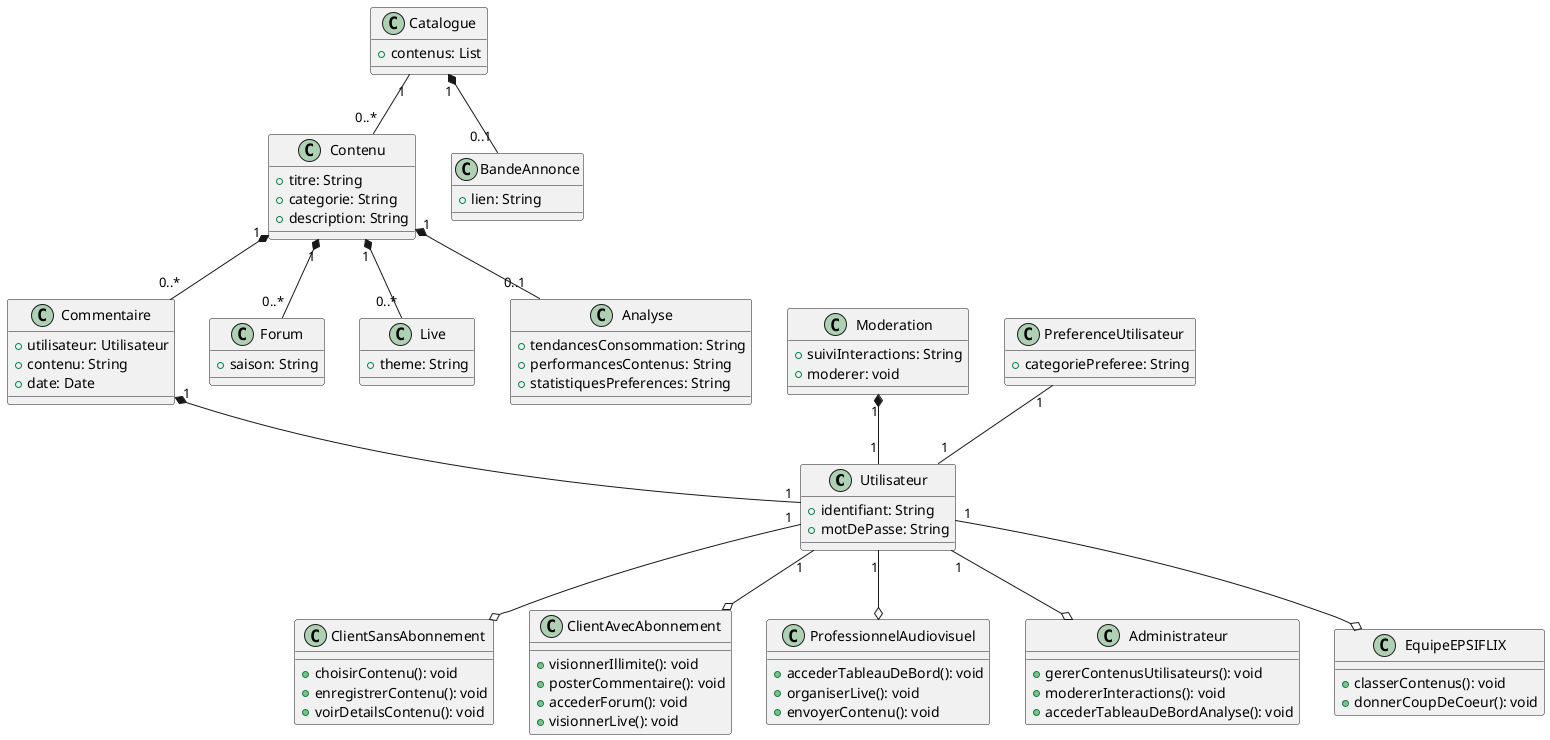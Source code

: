 @startuml
class Utilisateur {
    +identifiant: String
    +motDePasse: String
}

class ClientSansAbonnement {
    +choisirContenu(): void
    +enregistrerContenu(): void
    +voirDetailsContenu(): void
}

class ClientAvecAbonnement {
    +visionnerIllimite(): void
    +posterCommentaire(): void
    +accederForum(): void
    +visionnerLive(): void
}

class ProfessionnelAudiovisuel {
    +accederTableauDeBord(): void
    +organiserLive(): void
    +envoyerContenu(): void
}

class Administrateur {
    +gererContenusUtilisateurs(): void
    +modererInteractions(): void
    +accederTableauDeBordAnalyse(): void
}

class EquipeEPSIFLIX {
    +classerContenus(): void
    +donnerCoupDeCoeur(): void
}

Utilisateur "1"--o ClientSansAbonnement
Utilisateur "1"--o ClientAvecAbonnement
Utilisateur "1"--o ProfessionnelAudiovisuel
Utilisateur "1"--o Administrateur
Utilisateur "1"--o EquipeEPSIFLIX

class Contenu {
    +titre: String
    +categorie: String
    +description: String
}

class Catalogue {
    +contenus: List
}

class BandeAnnonce {
    +lien: String
}

class Commentaire {
    +utilisateur: Utilisateur
    +contenu: String
    +date: Date
}

class Forum {
    +saison: String
}

class Live {
    +theme: String
}

class Analyse {
    +tendancesConsommation: String
    +performancesContenus: String
    +statistiquesPreferences: String
}

class Moderation {
    +suiviInteractions: String
    +moderer: void
}

class PreferenceUtilisateur {
    +categoriePreferee: String
}

Catalogue "1" -- "0..*" Contenu
Catalogue "1" *-- "0..1" BandeAnnonce
Contenu "1" *-- "0..*" Commentaire
Contenu "1" *-- "0..*" Forum
Contenu "1" *-- "0..*" Live
Contenu "1" *-- "0..1" Analyse
Commentaire "1" *-- "1" Utilisateur
Moderation "1" *-- "1" Utilisateur
PreferenceUtilisateur "1" -- "1" Utilisateur
@enduml
